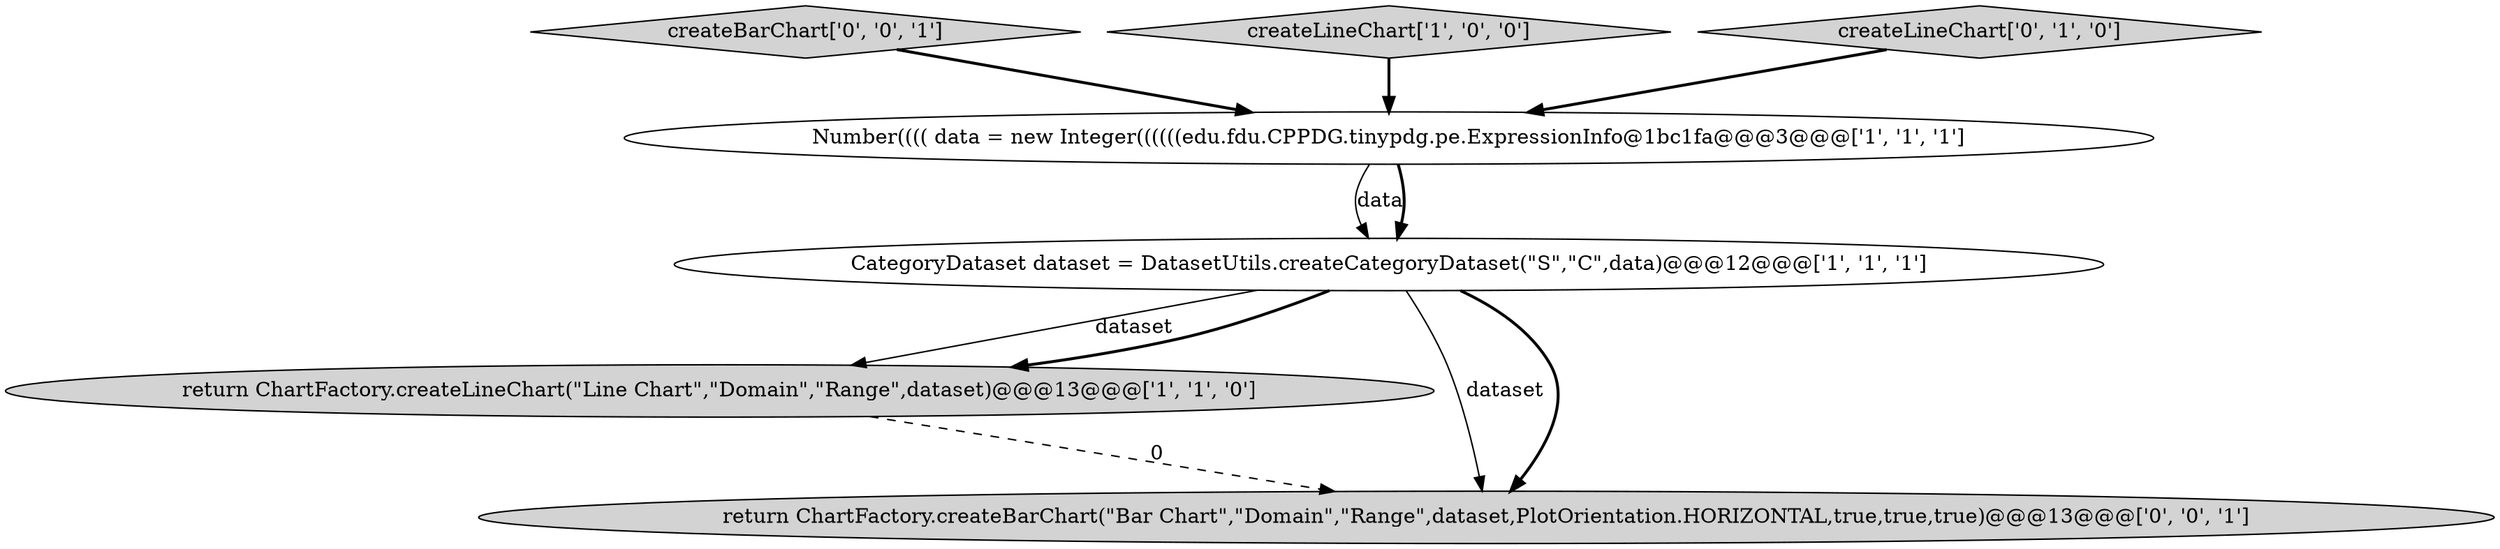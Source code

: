 digraph {
6 [style = filled, label = "createBarChart['0', '0', '1']", fillcolor = lightgray, shape = diamond image = "AAA0AAABBB3BBB"];
1 [style = filled, label = "return ChartFactory.createLineChart(\"Line Chart\",\"Domain\",\"Range\",dataset)@@@13@@@['1', '1', '0']", fillcolor = lightgray, shape = ellipse image = "AAA0AAABBB1BBB"];
0 [style = filled, label = "CategoryDataset dataset = DatasetUtils.createCategoryDataset(\"S\",\"C\",data)@@@12@@@['1', '1', '1']", fillcolor = white, shape = ellipse image = "AAA0AAABBB1BBB"];
3 [style = filled, label = "Number(((( data = new Integer((((((edu.fdu.CPPDG.tinypdg.pe.ExpressionInfo@1bc1fa@@@3@@@['1', '1', '1']", fillcolor = white, shape = ellipse image = "AAA0AAABBB1BBB"];
2 [style = filled, label = "createLineChart['1', '0', '0']", fillcolor = lightgray, shape = diamond image = "AAA0AAABBB1BBB"];
4 [style = filled, label = "createLineChart['0', '1', '0']", fillcolor = lightgray, shape = diamond image = "AAA0AAABBB2BBB"];
5 [style = filled, label = "return ChartFactory.createBarChart(\"Bar Chart\",\"Domain\",\"Range\",dataset,PlotOrientation.HORIZONTAL,true,true,true)@@@13@@@['0', '0', '1']", fillcolor = lightgray, shape = ellipse image = "AAA0AAABBB3BBB"];
6->3 [style = bold, label=""];
4->3 [style = bold, label=""];
0->5 [style = solid, label="dataset"];
3->0 [style = solid, label="data"];
1->5 [style = dashed, label="0"];
0->1 [style = solid, label="dataset"];
0->1 [style = bold, label=""];
3->0 [style = bold, label=""];
2->3 [style = bold, label=""];
0->5 [style = bold, label=""];
}
